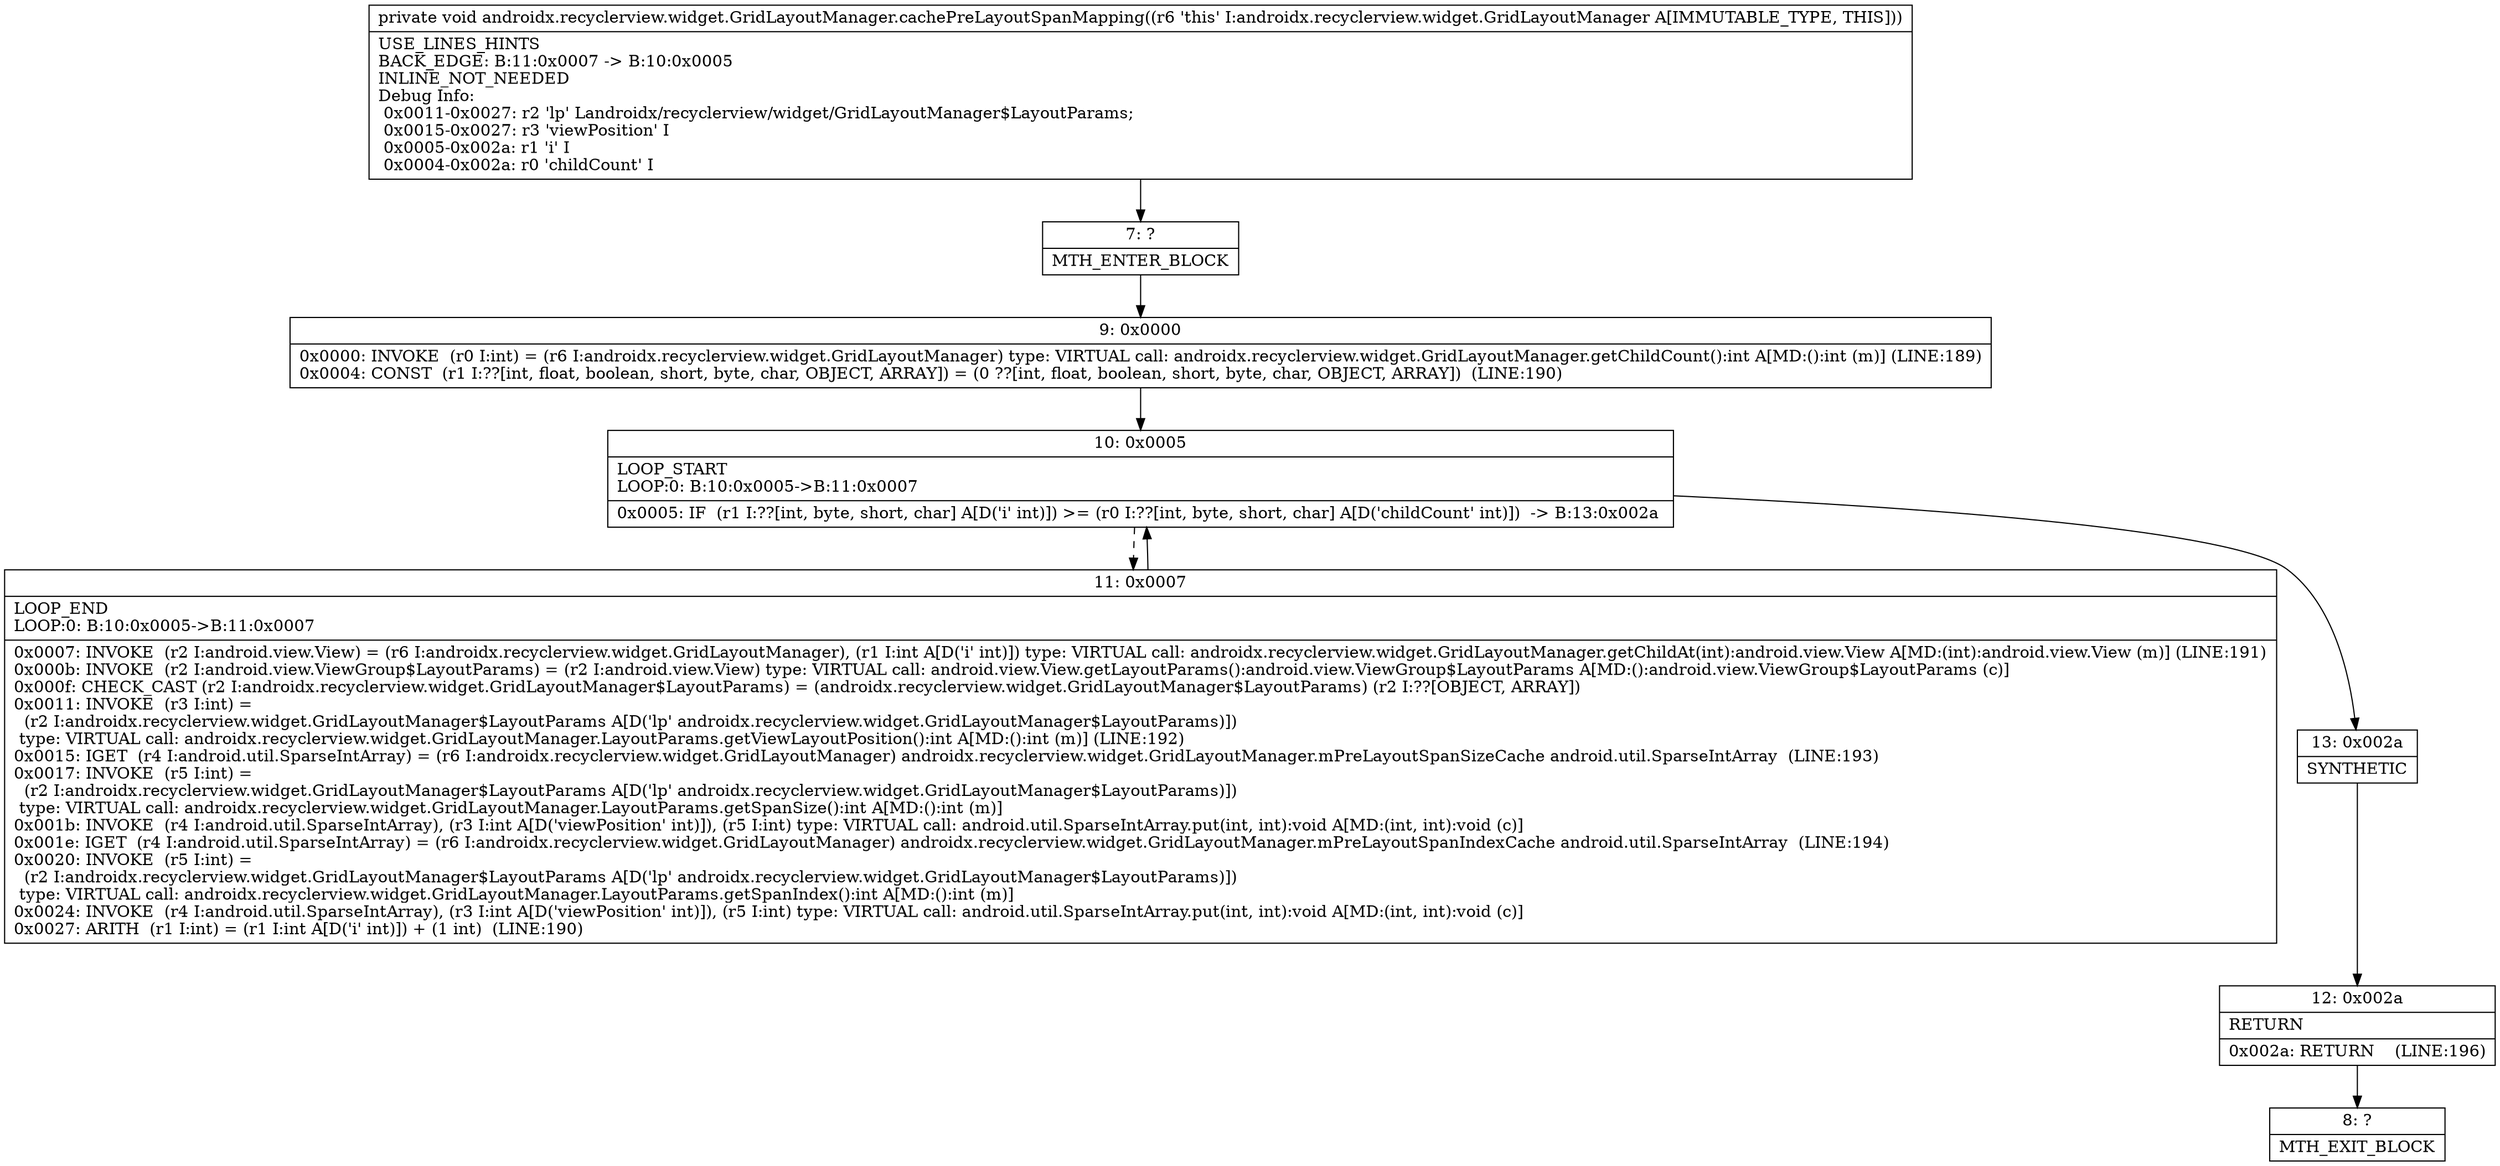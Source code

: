digraph "CFG forandroidx.recyclerview.widget.GridLayoutManager.cachePreLayoutSpanMapping()V" {
Node_7 [shape=record,label="{7\:\ ?|MTH_ENTER_BLOCK\l}"];
Node_9 [shape=record,label="{9\:\ 0x0000|0x0000: INVOKE  (r0 I:int) = (r6 I:androidx.recyclerview.widget.GridLayoutManager) type: VIRTUAL call: androidx.recyclerview.widget.GridLayoutManager.getChildCount():int A[MD:():int (m)] (LINE:189)\l0x0004: CONST  (r1 I:??[int, float, boolean, short, byte, char, OBJECT, ARRAY]) = (0 ??[int, float, boolean, short, byte, char, OBJECT, ARRAY])  (LINE:190)\l}"];
Node_10 [shape=record,label="{10\:\ 0x0005|LOOP_START\lLOOP:0: B:10:0x0005\-\>B:11:0x0007\l|0x0005: IF  (r1 I:??[int, byte, short, char] A[D('i' int)]) \>= (r0 I:??[int, byte, short, char] A[D('childCount' int)])  \-\> B:13:0x002a \l}"];
Node_11 [shape=record,label="{11\:\ 0x0007|LOOP_END\lLOOP:0: B:10:0x0005\-\>B:11:0x0007\l|0x0007: INVOKE  (r2 I:android.view.View) = (r6 I:androidx.recyclerview.widget.GridLayoutManager), (r1 I:int A[D('i' int)]) type: VIRTUAL call: androidx.recyclerview.widget.GridLayoutManager.getChildAt(int):android.view.View A[MD:(int):android.view.View (m)] (LINE:191)\l0x000b: INVOKE  (r2 I:android.view.ViewGroup$LayoutParams) = (r2 I:android.view.View) type: VIRTUAL call: android.view.View.getLayoutParams():android.view.ViewGroup$LayoutParams A[MD:():android.view.ViewGroup$LayoutParams (c)]\l0x000f: CHECK_CAST (r2 I:androidx.recyclerview.widget.GridLayoutManager$LayoutParams) = (androidx.recyclerview.widget.GridLayoutManager$LayoutParams) (r2 I:??[OBJECT, ARRAY]) \l0x0011: INVOKE  (r3 I:int) = \l  (r2 I:androidx.recyclerview.widget.GridLayoutManager$LayoutParams A[D('lp' androidx.recyclerview.widget.GridLayoutManager$LayoutParams)])\l type: VIRTUAL call: androidx.recyclerview.widget.GridLayoutManager.LayoutParams.getViewLayoutPosition():int A[MD:():int (m)] (LINE:192)\l0x0015: IGET  (r4 I:android.util.SparseIntArray) = (r6 I:androidx.recyclerview.widget.GridLayoutManager) androidx.recyclerview.widget.GridLayoutManager.mPreLayoutSpanSizeCache android.util.SparseIntArray  (LINE:193)\l0x0017: INVOKE  (r5 I:int) = \l  (r2 I:androidx.recyclerview.widget.GridLayoutManager$LayoutParams A[D('lp' androidx.recyclerview.widget.GridLayoutManager$LayoutParams)])\l type: VIRTUAL call: androidx.recyclerview.widget.GridLayoutManager.LayoutParams.getSpanSize():int A[MD:():int (m)]\l0x001b: INVOKE  (r4 I:android.util.SparseIntArray), (r3 I:int A[D('viewPosition' int)]), (r5 I:int) type: VIRTUAL call: android.util.SparseIntArray.put(int, int):void A[MD:(int, int):void (c)]\l0x001e: IGET  (r4 I:android.util.SparseIntArray) = (r6 I:androidx.recyclerview.widget.GridLayoutManager) androidx.recyclerview.widget.GridLayoutManager.mPreLayoutSpanIndexCache android.util.SparseIntArray  (LINE:194)\l0x0020: INVOKE  (r5 I:int) = \l  (r2 I:androidx.recyclerview.widget.GridLayoutManager$LayoutParams A[D('lp' androidx.recyclerview.widget.GridLayoutManager$LayoutParams)])\l type: VIRTUAL call: androidx.recyclerview.widget.GridLayoutManager.LayoutParams.getSpanIndex():int A[MD:():int (m)]\l0x0024: INVOKE  (r4 I:android.util.SparseIntArray), (r3 I:int A[D('viewPosition' int)]), (r5 I:int) type: VIRTUAL call: android.util.SparseIntArray.put(int, int):void A[MD:(int, int):void (c)]\l0x0027: ARITH  (r1 I:int) = (r1 I:int A[D('i' int)]) + (1 int)  (LINE:190)\l}"];
Node_13 [shape=record,label="{13\:\ 0x002a|SYNTHETIC\l}"];
Node_12 [shape=record,label="{12\:\ 0x002a|RETURN\l|0x002a: RETURN    (LINE:196)\l}"];
Node_8 [shape=record,label="{8\:\ ?|MTH_EXIT_BLOCK\l}"];
MethodNode[shape=record,label="{private void androidx.recyclerview.widget.GridLayoutManager.cachePreLayoutSpanMapping((r6 'this' I:androidx.recyclerview.widget.GridLayoutManager A[IMMUTABLE_TYPE, THIS]))  | USE_LINES_HINTS\lBACK_EDGE: B:11:0x0007 \-\> B:10:0x0005\lINLINE_NOT_NEEDED\lDebug Info:\l  0x0011\-0x0027: r2 'lp' Landroidx\/recyclerview\/widget\/GridLayoutManager$LayoutParams;\l  0x0015\-0x0027: r3 'viewPosition' I\l  0x0005\-0x002a: r1 'i' I\l  0x0004\-0x002a: r0 'childCount' I\l}"];
MethodNode -> Node_7;Node_7 -> Node_9;
Node_9 -> Node_10;
Node_10 -> Node_11[style=dashed];
Node_10 -> Node_13;
Node_11 -> Node_10;
Node_13 -> Node_12;
Node_12 -> Node_8;
}

